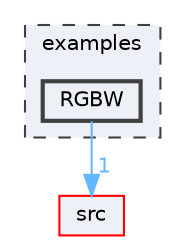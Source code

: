 digraph "/home/runner/work/FastLED/FastLED/examples/RGBW"
{
 // LATEX_PDF_SIZE
  bgcolor="transparent";
  edge [fontname=Helvetica,fontsize=10,labelfontname=Helvetica,labelfontsize=10];
  node [fontname=Helvetica,fontsize=10,shape=box,height=0.2,width=0.4];
  compound=true
  subgraph clusterdir_d28a4824dc47e487b107a5db32ef43c4 {
    graph [ bgcolor="#edf0f7", pencolor="grey25", label="examples", fontname=Helvetica,fontsize=10 style="filled,dashed", URL="dir_d28a4824dc47e487b107a5db32ef43c4.html",tooltip=""]
  dir_7f0b57471d0c9fa17da22e17cfd53ab8 [label="RGBW", fillcolor="#edf0f7", color="grey25", style="filled,bold", URL="dir_7f0b57471d0c9fa17da22e17cfd53ab8.html",tooltip=""];
  }
  dir_68267d1309a1af8e8297ef4c3efbcdba [label="src", fillcolor="#edf0f7", color="red", style="filled", URL="dir_68267d1309a1af8e8297ef4c3efbcdba.html",tooltip=""];
  dir_7f0b57471d0c9fa17da22e17cfd53ab8->dir_68267d1309a1af8e8297ef4c3efbcdba [headlabel="1", labeldistance=1.5 headhref="dir_000068_000073.html" href="dir_000068_000073.html" color="steelblue1" fontcolor="steelblue1"];
}
